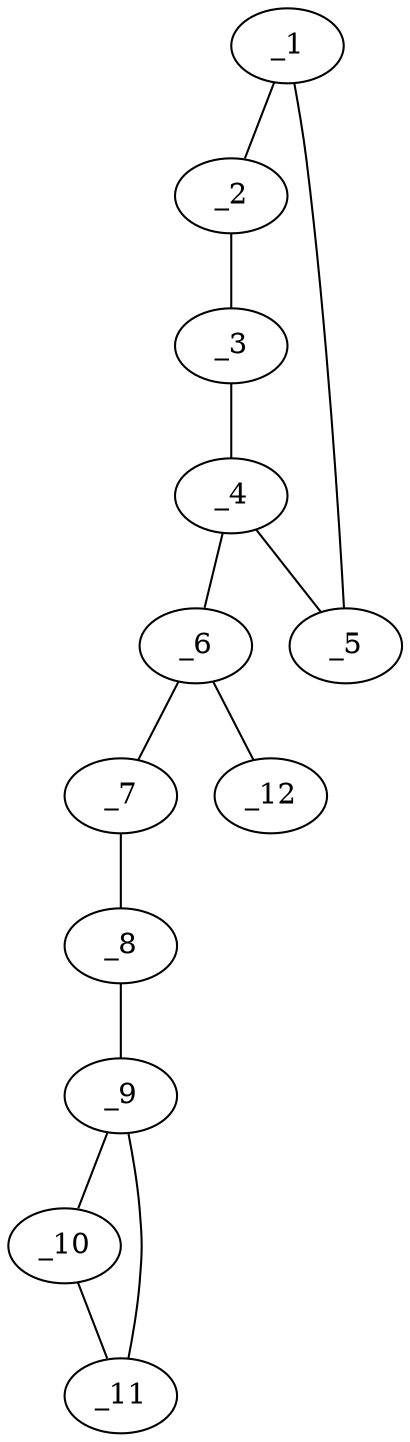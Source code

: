 graph molid624535 {
	_1	 [charge=0,
		chem=1,
		symbol="C  ",
		x="2.366",
		y="-2.7024"];
	_2	 [charge=0,
		chem=1,
		symbol="C  ",
		x="3.366",
		y="-2.7024"];
	_1 -- _2	 [valence=2];
	_5	 [charge=0,
		chem=1,
		symbol="C  ",
		x="2.057",
		y="-1.7514"];
	_1 -- _5	 [valence=1];
	_3	 [charge=0,
		chem=5,
		symbol="S  ",
		x="3.675",
		y="-1.7514"];
	_2 -- _3	 [valence=1];
	_4	 [charge=0,
		chem=1,
		symbol="C  ",
		x="2.866",
		y="-1.1636"];
	_3 -- _4	 [valence=1];
	_4 -- _5	 [valence=2];
	_6	 [charge=0,
		chem=1,
		symbol="C  ",
		x="2.866",
		y="-0.1636"];
	_4 -- _6	 [valence=1];
	_7	 [charge=0,
		chem=2,
		symbol="O  ",
		x="3.7321",
		y="0.3364"];
	_6 -- _7	 [valence=1];
	_12	 [charge=0,
		chem=2,
		symbol="O  ",
		x=2,
		y="0.3364"];
	_6 -- _12	 [valence=2];
	_8	 [charge=0,
		chem=1,
		symbol="C  ",
		x="3.7321",
		y="1.3364"];
	_7 -- _8	 [valence=1];
	_9	 [charge=0,
		chem=1,
		symbol="C  ",
		x="4.5981",
		y="1.8364"];
	_8 -- _9	 [valence=1];
	_10	 [charge=0,
		chem=1,
		symbol="C  ",
		x="5.5981",
		y="1.8364"];
	_9 -- _10	 [valence=1];
	_11	 [charge=0,
		chem=2,
		symbol="O  ",
		x="5.0981",
		y="2.7024"];
	_9 -- _11	 [valence=1];
	_10 -- _11	 [valence=1];
}
